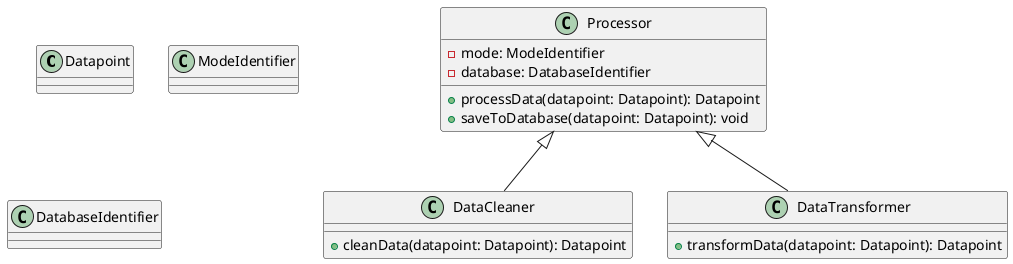 @startuml  Diagram
class Datapoint
class ModeIdentifier
class DatabaseIdentifier

class Processor {
    - mode: ModeIdentifier
    - database: DatabaseIdentifier
    + processData(datapoint: Datapoint): Datapoint
    + saveToDatabase(datapoint: Datapoint): void
}

class DataCleaner {
    + cleanData(datapoint: Datapoint): Datapoint
}

class DataTransformer {
    + transformData(datapoint: Datapoint): Datapoint
}

Processor <|-- DataCleaner
Processor <|-- DataTransformer
@enduml
